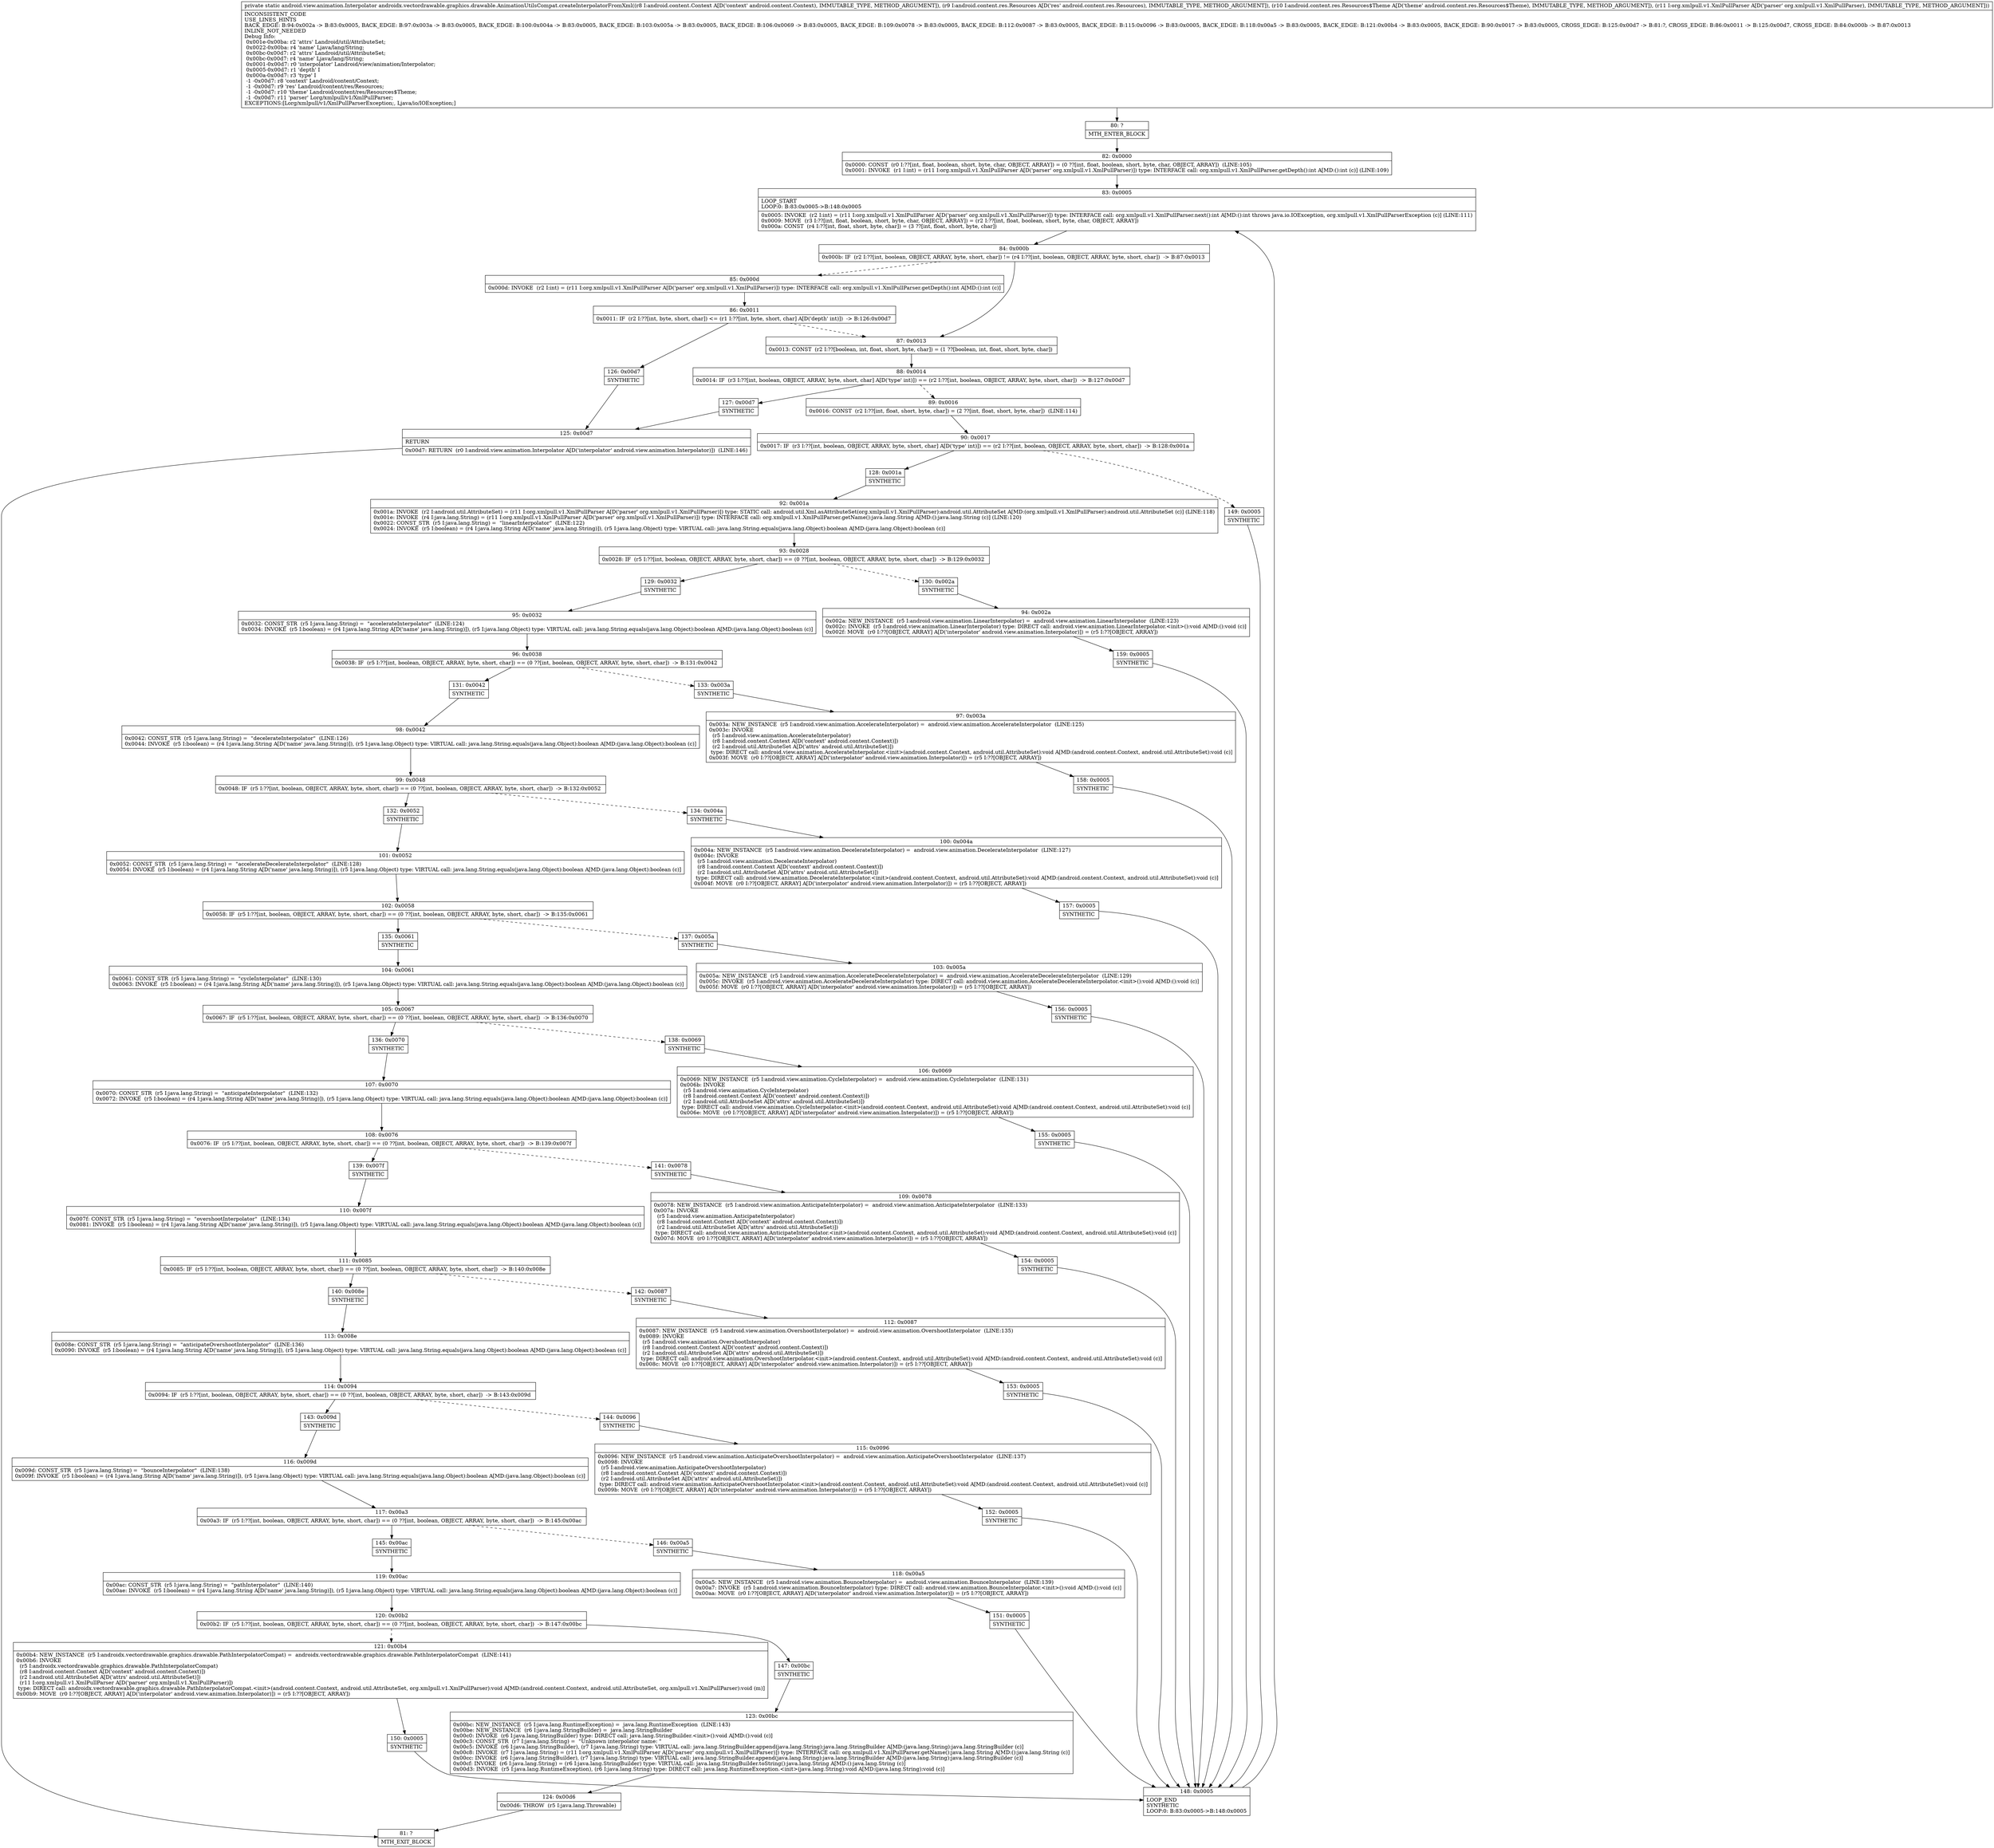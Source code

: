 digraph "CFG forandroidx.vectordrawable.graphics.drawable.AnimationUtilsCompat.createInterpolatorFromXml(Landroid\/content\/Context;Landroid\/content\/res\/Resources;Landroid\/content\/res\/Resources$Theme;Lorg\/xmlpull\/v1\/XmlPullParser;)Landroid\/view\/animation\/Interpolator;" {
Node_80 [shape=record,label="{80\:\ ?|MTH_ENTER_BLOCK\l}"];
Node_82 [shape=record,label="{82\:\ 0x0000|0x0000: CONST  (r0 I:??[int, float, boolean, short, byte, char, OBJECT, ARRAY]) = (0 ??[int, float, boolean, short, byte, char, OBJECT, ARRAY])  (LINE:105)\l0x0001: INVOKE  (r1 I:int) = (r11 I:org.xmlpull.v1.XmlPullParser A[D('parser' org.xmlpull.v1.XmlPullParser)]) type: INTERFACE call: org.xmlpull.v1.XmlPullParser.getDepth():int A[MD:():int (c)] (LINE:109)\l}"];
Node_83 [shape=record,label="{83\:\ 0x0005|LOOP_START\lLOOP:0: B:83:0x0005\-\>B:148:0x0005\l|0x0005: INVOKE  (r2 I:int) = (r11 I:org.xmlpull.v1.XmlPullParser A[D('parser' org.xmlpull.v1.XmlPullParser)]) type: INTERFACE call: org.xmlpull.v1.XmlPullParser.next():int A[MD:():int throws java.io.IOException, org.xmlpull.v1.XmlPullParserException (c)] (LINE:111)\l0x0009: MOVE  (r3 I:??[int, float, boolean, short, byte, char, OBJECT, ARRAY]) = (r2 I:??[int, float, boolean, short, byte, char, OBJECT, ARRAY]) \l0x000a: CONST  (r4 I:??[int, float, short, byte, char]) = (3 ??[int, float, short, byte, char]) \l}"];
Node_84 [shape=record,label="{84\:\ 0x000b|0x000b: IF  (r2 I:??[int, boolean, OBJECT, ARRAY, byte, short, char]) != (r4 I:??[int, boolean, OBJECT, ARRAY, byte, short, char])  \-\> B:87:0x0013 \l}"];
Node_85 [shape=record,label="{85\:\ 0x000d|0x000d: INVOKE  (r2 I:int) = (r11 I:org.xmlpull.v1.XmlPullParser A[D('parser' org.xmlpull.v1.XmlPullParser)]) type: INTERFACE call: org.xmlpull.v1.XmlPullParser.getDepth():int A[MD:():int (c)]\l}"];
Node_86 [shape=record,label="{86\:\ 0x0011|0x0011: IF  (r2 I:??[int, byte, short, char]) \<= (r1 I:??[int, byte, short, char] A[D('depth' int)])  \-\> B:126:0x00d7 \l}"];
Node_126 [shape=record,label="{126\:\ 0x00d7|SYNTHETIC\l}"];
Node_125 [shape=record,label="{125\:\ 0x00d7|RETURN\l|0x00d7: RETURN  (r0 I:android.view.animation.Interpolator A[D('interpolator' android.view.animation.Interpolator)])  (LINE:146)\l}"];
Node_81 [shape=record,label="{81\:\ ?|MTH_EXIT_BLOCK\l}"];
Node_87 [shape=record,label="{87\:\ 0x0013|0x0013: CONST  (r2 I:??[boolean, int, float, short, byte, char]) = (1 ??[boolean, int, float, short, byte, char]) \l}"];
Node_88 [shape=record,label="{88\:\ 0x0014|0x0014: IF  (r3 I:??[int, boolean, OBJECT, ARRAY, byte, short, char] A[D('type' int)]) == (r2 I:??[int, boolean, OBJECT, ARRAY, byte, short, char])  \-\> B:127:0x00d7 \l}"];
Node_89 [shape=record,label="{89\:\ 0x0016|0x0016: CONST  (r2 I:??[int, float, short, byte, char]) = (2 ??[int, float, short, byte, char])  (LINE:114)\l}"];
Node_90 [shape=record,label="{90\:\ 0x0017|0x0017: IF  (r3 I:??[int, boolean, OBJECT, ARRAY, byte, short, char] A[D('type' int)]) == (r2 I:??[int, boolean, OBJECT, ARRAY, byte, short, char])  \-\> B:128:0x001a \l}"];
Node_128 [shape=record,label="{128\:\ 0x001a|SYNTHETIC\l}"];
Node_92 [shape=record,label="{92\:\ 0x001a|0x001a: INVOKE  (r2 I:android.util.AttributeSet) = (r11 I:org.xmlpull.v1.XmlPullParser A[D('parser' org.xmlpull.v1.XmlPullParser)]) type: STATIC call: android.util.Xml.asAttributeSet(org.xmlpull.v1.XmlPullParser):android.util.AttributeSet A[MD:(org.xmlpull.v1.XmlPullParser):android.util.AttributeSet (c)] (LINE:118)\l0x001e: INVOKE  (r4 I:java.lang.String) = (r11 I:org.xmlpull.v1.XmlPullParser A[D('parser' org.xmlpull.v1.XmlPullParser)]) type: INTERFACE call: org.xmlpull.v1.XmlPullParser.getName():java.lang.String A[MD:():java.lang.String (c)] (LINE:120)\l0x0022: CONST_STR  (r5 I:java.lang.String) =  \"linearInterpolator\"  (LINE:122)\l0x0024: INVOKE  (r5 I:boolean) = (r4 I:java.lang.String A[D('name' java.lang.String)]), (r5 I:java.lang.Object) type: VIRTUAL call: java.lang.String.equals(java.lang.Object):boolean A[MD:(java.lang.Object):boolean (c)]\l}"];
Node_93 [shape=record,label="{93\:\ 0x0028|0x0028: IF  (r5 I:??[int, boolean, OBJECT, ARRAY, byte, short, char]) == (0 ??[int, boolean, OBJECT, ARRAY, byte, short, char])  \-\> B:129:0x0032 \l}"];
Node_129 [shape=record,label="{129\:\ 0x0032|SYNTHETIC\l}"];
Node_95 [shape=record,label="{95\:\ 0x0032|0x0032: CONST_STR  (r5 I:java.lang.String) =  \"accelerateInterpolator\"  (LINE:124)\l0x0034: INVOKE  (r5 I:boolean) = (r4 I:java.lang.String A[D('name' java.lang.String)]), (r5 I:java.lang.Object) type: VIRTUAL call: java.lang.String.equals(java.lang.Object):boolean A[MD:(java.lang.Object):boolean (c)]\l}"];
Node_96 [shape=record,label="{96\:\ 0x0038|0x0038: IF  (r5 I:??[int, boolean, OBJECT, ARRAY, byte, short, char]) == (0 ??[int, boolean, OBJECT, ARRAY, byte, short, char])  \-\> B:131:0x0042 \l}"];
Node_131 [shape=record,label="{131\:\ 0x0042|SYNTHETIC\l}"];
Node_98 [shape=record,label="{98\:\ 0x0042|0x0042: CONST_STR  (r5 I:java.lang.String) =  \"decelerateInterpolator\"  (LINE:126)\l0x0044: INVOKE  (r5 I:boolean) = (r4 I:java.lang.String A[D('name' java.lang.String)]), (r5 I:java.lang.Object) type: VIRTUAL call: java.lang.String.equals(java.lang.Object):boolean A[MD:(java.lang.Object):boolean (c)]\l}"];
Node_99 [shape=record,label="{99\:\ 0x0048|0x0048: IF  (r5 I:??[int, boolean, OBJECT, ARRAY, byte, short, char]) == (0 ??[int, boolean, OBJECT, ARRAY, byte, short, char])  \-\> B:132:0x0052 \l}"];
Node_132 [shape=record,label="{132\:\ 0x0052|SYNTHETIC\l}"];
Node_101 [shape=record,label="{101\:\ 0x0052|0x0052: CONST_STR  (r5 I:java.lang.String) =  \"accelerateDecelerateInterpolator\"  (LINE:128)\l0x0054: INVOKE  (r5 I:boolean) = (r4 I:java.lang.String A[D('name' java.lang.String)]), (r5 I:java.lang.Object) type: VIRTUAL call: java.lang.String.equals(java.lang.Object):boolean A[MD:(java.lang.Object):boolean (c)]\l}"];
Node_102 [shape=record,label="{102\:\ 0x0058|0x0058: IF  (r5 I:??[int, boolean, OBJECT, ARRAY, byte, short, char]) == (0 ??[int, boolean, OBJECT, ARRAY, byte, short, char])  \-\> B:135:0x0061 \l}"];
Node_135 [shape=record,label="{135\:\ 0x0061|SYNTHETIC\l}"];
Node_104 [shape=record,label="{104\:\ 0x0061|0x0061: CONST_STR  (r5 I:java.lang.String) =  \"cycleInterpolator\"  (LINE:130)\l0x0063: INVOKE  (r5 I:boolean) = (r4 I:java.lang.String A[D('name' java.lang.String)]), (r5 I:java.lang.Object) type: VIRTUAL call: java.lang.String.equals(java.lang.Object):boolean A[MD:(java.lang.Object):boolean (c)]\l}"];
Node_105 [shape=record,label="{105\:\ 0x0067|0x0067: IF  (r5 I:??[int, boolean, OBJECT, ARRAY, byte, short, char]) == (0 ??[int, boolean, OBJECT, ARRAY, byte, short, char])  \-\> B:136:0x0070 \l}"];
Node_136 [shape=record,label="{136\:\ 0x0070|SYNTHETIC\l}"];
Node_107 [shape=record,label="{107\:\ 0x0070|0x0070: CONST_STR  (r5 I:java.lang.String) =  \"anticipateInterpolator\"  (LINE:132)\l0x0072: INVOKE  (r5 I:boolean) = (r4 I:java.lang.String A[D('name' java.lang.String)]), (r5 I:java.lang.Object) type: VIRTUAL call: java.lang.String.equals(java.lang.Object):boolean A[MD:(java.lang.Object):boolean (c)]\l}"];
Node_108 [shape=record,label="{108\:\ 0x0076|0x0076: IF  (r5 I:??[int, boolean, OBJECT, ARRAY, byte, short, char]) == (0 ??[int, boolean, OBJECT, ARRAY, byte, short, char])  \-\> B:139:0x007f \l}"];
Node_139 [shape=record,label="{139\:\ 0x007f|SYNTHETIC\l}"];
Node_110 [shape=record,label="{110\:\ 0x007f|0x007f: CONST_STR  (r5 I:java.lang.String) =  \"overshootInterpolator\"  (LINE:134)\l0x0081: INVOKE  (r5 I:boolean) = (r4 I:java.lang.String A[D('name' java.lang.String)]), (r5 I:java.lang.Object) type: VIRTUAL call: java.lang.String.equals(java.lang.Object):boolean A[MD:(java.lang.Object):boolean (c)]\l}"];
Node_111 [shape=record,label="{111\:\ 0x0085|0x0085: IF  (r5 I:??[int, boolean, OBJECT, ARRAY, byte, short, char]) == (0 ??[int, boolean, OBJECT, ARRAY, byte, short, char])  \-\> B:140:0x008e \l}"];
Node_140 [shape=record,label="{140\:\ 0x008e|SYNTHETIC\l}"];
Node_113 [shape=record,label="{113\:\ 0x008e|0x008e: CONST_STR  (r5 I:java.lang.String) =  \"anticipateOvershootInterpolator\"  (LINE:136)\l0x0090: INVOKE  (r5 I:boolean) = (r4 I:java.lang.String A[D('name' java.lang.String)]), (r5 I:java.lang.Object) type: VIRTUAL call: java.lang.String.equals(java.lang.Object):boolean A[MD:(java.lang.Object):boolean (c)]\l}"];
Node_114 [shape=record,label="{114\:\ 0x0094|0x0094: IF  (r5 I:??[int, boolean, OBJECT, ARRAY, byte, short, char]) == (0 ??[int, boolean, OBJECT, ARRAY, byte, short, char])  \-\> B:143:0x009d \l}"];
Node_143 [shape=record,label="{143\:\ 0x009d|SYNTHETIC\l}"];
Node_116 [shape=record,label="{116\:\ 0x009d|0x009d: CONST_STR  (r5 I:java.lang.String) =  \"bounceInterpolator\"  (LINE:138)\l0x009f: INVOKE  (r5 I:boolean) = (r4 I:java.lang.String A[D('name' java.lang.String)]), (r5 I:java.lang.Object) type: VIRTUAL call: java.lang.String.equals(java.lang.Object):boolean A[MD:(java.lang.Object):boolean (c)]\l}"];
Node_117 [shape=record,label="{117\:\ 0x00a3|0x00a3: IF  (r5 I:??[int, boolean, OBJECT, ARRAY, byte, short, char]) == (0 ??[int, boolean, OBJECT, ARRAY, byte, short, char])  \-\> B:145:0x00ac \l}"];
Node_145 [shape=record,label="{145\:\ 0x00ac|SYNTHETIC\l}"];
Node_119 [shape=record,label="{119\:\ 0x00ac|0x00ac: CONST_STR  (r5 I:java.lang.String) =  \"pathInterpolator\"  (LINE:140)\l0x00ae: INVOKE  (r5 I:boolean) = (r4 I:java.lang.String A[D('name' java.lang.String)]), (r5 I:java.lang.Object) type: VIRTUAL call: java.lang.String.equals(java.lang.Object):boolean A[MD:(java.lang.Object):boolean (c)]\l}"];
Node_120 [shape=record,label="{120\:\ 0x00b2|0x00b2: IF  (r5 I:??[int, boolean, OBJECT, ARRAY, byte, short, char]) == (0 ??[int, boolean, OBJECT, ARRAY, byte, short, char])  \-\> B:147:0x00bc \l}"];
Node_121 [shape=record,label="{121\:\ 0x00b4|0x00b4: NEW_INSTANCE  (r5 I:androidx.vectordrawable.graphics.drawable.PathInterpolatorCompat) =  androidx.vectordrawable.graphics.drawable.PathInterpolatorCompat  (LINE:141)\l0x00b6: INVOKE  \l  (r5 I:androidx.vectordrawable.graphics.drawable.PathInterpolatorCompat)\l  (r8 I:android.content.Context A[D('context' android.content.Context)])\l  (r2 I:android.util.AttributeSet A[D('attrs' android.util.AttributeSet)])\l  (r11 I:org.xmlpull.v1.XmlPullParser A[D('parser' org.xmlpull.v1.XmlPullParser)])\l type: DIRECT call: androidx.vectordrawable.graphics.drawable.PathInterpolatorCompat.\<init\>(android.content.Context, android.util.AttributeSet, org.xmlpull.v1.XmlPullParser):void A[MD:(android.content.Context, android.util.AttributeSet, org.xmlpull.v1.XmlPullParser):void (m)]\l0x00b9: MOVE  (r0 I:??[OBJECT, ARRAY] A[D('interpolator' android.view.animation.Interpolator)]) = (r5 I:??[OBJECT, ARRAY]) \l}"];
Node_150 [shape=record,label="{150\:\ 0x0005|SYNTHETIC\l}"];
Node_148 [shape=record,label="{148\:\ 0x0005|LOOP_END\lSYNTHETIC\lLOOP:0: B:83:0x0005\-\>B:148:0x0005\l}"];
Node_147 [shape=record,label="{147\:\ 0x00bc|SYNTHETIC\l}"];
Node_123 [shape=record,label="{123\:\ 0x00bc|0x00bc: NEW_INSTANCE  (r5 I:java.lang.RuntimeException) =  java.lang.RuntimeException  (LINE:143)\l0x00be: NEW_INSTANCE  (r6 I:java.lang.StringBuilder) =  java.lang.StringBuilder \l0x00c0: INVOKE  (r6 I:java.lang.StringBuilder) type: DIRECT call: java.lang.StringBuilder.\<init\>():void A[MD:():void (c)]\l0x00c3: CONST_STR  (r7 I:java.lang.String) =  \"Unknown interpolator name: \" \l0x00c5: INVOKE  (r6 I:java.lang.StringBuilder), (r7 I:java.lang.String) type: VIRTUAL call: java.lang.StringBuilder.append(java.lang.String):java.lang.StringBuilder A[MD:(java.lang.String):java.lang.StringBuilder (c)]\l0x00c8: INVOKE  (r7 I:java.lang.String) = (r11 I:org.xmlpull.v1.XmlPullParser A[D('parser' org.xmlpull.v1.XmlPullParser)]) type: INTERFACE call: org.xmlpull.v1.XmlPullParser.getName():java.lang.String A[MD:():java.lang.String (c)]\l0x00cc: INVOKE  (r6 I:java.lang.StringBuilder), (r7 I:java.lang.String) type: VIRTUAL call: java.lang.StringBuilder.append(java.lang.String):java.lang.StringBuilder A[MD:(java.lang.String):java.lang.StringBuilder (c)]\l0x00cf: INVOKE  (r6 I:java.lang.String) = (r6 I:java.lang.StringBuilder) type: VIRTUAL call: java.lang.StringBuilder.toString():java.lang.String A[MD:():java.lang.String (c)]\l0x00d3: INVOKE  (r5 I:java.lang.RuntimeException), (r6 I:java.lang.String) type: DIRECT call: java.lang.RuntimeException.\<init\>(java.lang.String):void A[MD:(java.lang.String):void (c)]\l}"];
Node_124 [shape=record,label="{124\:\ 0x00d6|0x00d6: THROW  (r5 I:java.lang.Throwable) \l}"];
Node_146 [shape=record,label="{146\:\ 0x00a5|SYNTHETIC\l}"];
Node_118 [shape=record,label="{118\:\ 0x00a5|0x00a5: NEW_INSTANCE  (r5 I:android.view.animation.BounceInterpolator) =  android.view.animation.BounceInterpolator  (LINE:139)\l0x00a7: INVOKE  (r5 I:android.view.animation.BounceInterpolator) type: DIRECT call: android.view.animation.BounceInterpolator.\<init\>():void A[MD:():void (c)]\l0x00aa: MOVE  (r0 I:??[OBJECT, ARRAY] A[D('interpolator' android.view.animation.Interpolator)]) = (r5 I:??[OBJECT, ARRAY]) \l}"];
Node_151 [shape=record,label="{151\:\ 0x0005|SYNTHETIC\l}"];
Node_144 [shape=record,label="{144\:\ 0x0096|SYNTHETIC\l}"];
Node_115 [shape=record,label="{115\:\ 0x0096|0x0096: NEW_INSTANCE  (r5 I:android.view.animation.AnticipateOvershootInterpolator) =  android.view.animation.AnticipateOvershootInterpolator  (LINE:137)\l0x0098: INVOKE  \l  (r5 I:android.view.animation.AnticipateOvershootInterpolator)\l  (r8 I:android.content.Context A[D('context' android.content.Context)])\l  (r2 I:android.util.AttributeSet A[D('attrs' android.util.AttributeSet)])\l type: DIRECT call: android.view.animation.AnticipateOvershootInterpolator.\<init\>(android.content.Context, android.util.AttributeSet):void A[MD:(android.content.Context, android.util.AttributeSet):void (c)]\l0x009b: MOVE  (r0 I:??[OBJECT, ARRAY] A[D('interpolator' android.view.animation.Interpolator)]) = (r5 I:??[OBJECT, ARRAY]) \l}"];
Node_152 [shape=record,label="{152\:\ 0x0005|SYNTHETIC\l}"];
Node_142 [shape=record,label="{142\:\ 0x0087|SYNTHETIC\l}"];
Node_112 [shape=record,label="{112\:\ 0x0087|0x0087: NEW_INSTANCE  (r5 I:android.view.animation.OvershootInterpolator) =  android.view.animation.OvershootInterpolator  (LINE:135)\l0x0089: INVOKE  \l  (r5 I:android.view.animation.OvershootInterpolator)\l  (r8 I:android.content.Context A[D('context' android.content.Context)])\l  (r2 I:android.util.AttributeSet A[D('attrs' android.util.AttributeSet)])\l type: DIRECT call: android.view.animation.OvershootInterpolator.\<init\>(android.content.Context, android.util.AttributeSet):void A[MD:(android.content.Context, android.util.AttributeSet):void (c)]\l0x008c: MOVE  (r0 I:??[OBJECT, ARRAY] A[D('interpolator' android.view.animation.Interpolator)]) = (r5 I:??[OBJECT, ARRAY]) \l}"];
Node_153 [shape=record,label="{153\:\ 0x0005|SYNTHETIC\l}"];
Node_141 [shape=record,label="{141\:\ 0x0078|SYNTHETIC\l}"];
Node_109 [shape=record,label="{109\:\ 0x0078|0x0078: NEW_INSTANCE  (r5 I:android.view.animation.AnticipateInterpolator) =  android.view.animation.AnticipateInterpolator  (LINE:133)\l0x007a: INVOKE  \l  (r5 I:android.view.animation.AnticipateInterpolator)\l  (r8 I:android.content.Context A[D('context' android.content.Context)])\l  (r2 I:android.util.AttributeSet A[D('attrs' android.util.AttributeSet)])\l type: DIRECT call: android.view.animation.AnticipateInterpolator.\<init\>(android.content.Context, android.util.AttributeSet):void A[MD:(android.content.Context, android.util.AttributeSet):void (c)]\l0x007d: MOVE  (r0 I:??[OBJECT, ARRAY] A[D('interpolator' android.view.animation.Interpolator)]) = (r5 I:??[OBJECT, ARRAY]) \l}"];
Node_154 [shape=record,label="{154\:\ 0x0005|SYNTHETIC\l}"];
Node_138 [shape=record,label="{138\:\ 0x0069|SYNTHETIC\l}"];
Node_106 [shape=record,label="{106\:\ 0x0069|0x0069: NEW_INSTANCE  (r5 I:android.view.animation.CycleInterpolator) =  android.view.animation.CycleInterpolator  (LINE:131)\l0x006b: INVOKE  \l  (r5 I:android.view.animation.CycleInterpolator)\l  (r8 I:android.content.Context A[D('context' android.content.Context)])\l  (r2 I:android.util.AttributeSet A[D('attrs' android.util.AttributeSet)])\l type: DIRECT call: android.view.animation.CycleInterpolator.\<init\>(android.content.Context, android.util.AttributeSet):void A[MD:(android.content.Context, android.util.AttributeSet):void (c)]\l0x006e: MOVE  (r0 I:??[OBJECT, ARRAY] A[D('interpolator' android.view.animation.Interpolator)]) = (r5 I:??[OBJECT, ARRAY]) \l}"];
Node_155 [shape=record,label="{155\:\ 0x0005|SYNTHETIC\l}"];
Node_137 [shape=record,label="{137\:\ 0x005a|SYNTHETIC\l}"];
Node_103 [shape=record,label="{103\:\ 0x005a|0x005a: NEW_INSTANCE  (r5 I:android.view.animation.AccelerateDecelerateInterpolator) =  android.view.animation.AccelerateDecelerateInterpolator  (LINE:129)\l0x005c: INVOKE  (r5 I:android.view.animation.AccelerateDecelerateInterpolator) type: DIRECT call: android.view.animation.AccelerateDecelerateInterpolator.\<init\>():void A[MD:():void (c)]\l0x005f: MOVE  (r0 I:??[OBJECT, ARRAY] A[D('interpolator' android.view.animation.Interpolator)]) = (r5 I:??[OBJECT, ARRAY]) \l}"];
Node_156 [shape=record,label="{156\:\ 0x0005|SYNTHETIC\l}"];
Node_134 [shape=record,label="{134\:\ 0x004a|SYNTHETIC\l}"];
Node_100 [shape=record,label="{100\:\ 0x004a|0x004a: NEW_INSTANCE  (r5 I:android.view.animation.DecelerateInterpolator) =  android.view.animation.DecelerateInterpolator  (LINE:127)\l0x004c: INVOKE  \l  (r5 I:android.view.animation.DecelerateInterpolator)\l  (r8 I:android.content.Context A[D('context' android.content.Context)])\l  (r2 I:android.util.AttributeSet A[D('attrs' android.util.AttributeSet)])\l type: DIRECT call: android.view.animation.DecelerateInterpolator.\<init\>(android.content.Context, android.util.AttributeSet):void A[MD:(android.content.Context, android.util.AttributeSet):void (c)]\l0x004f: MOVE  (r0 I:??[OBJECT, ARRAY] A[D('interpolator' android.view.animation.Interpolator)]) = (r5 I:??[OBJECT, ARRAY]) \l}"];
Node_157 [shape=record,label="{157\:\ 0x0005|SYNTHETIC\l}"];
Node_133 [shape=record,label="{133\:\ 0x003a|SYNTHETIC\l}"];
Node_97 [shape=record,label="{97\:\ 0x003a|0x003a: NEW_INSTANCE  (r5 I:android.view.animation.AccelerateInterpolator) =  android.view.animation.AccelerateInterpolator  (LINE:125)\l0x003c: INVOKE  \l  (r5 I:android.view.animation.AccelerateInterpolator)\l  (r8 I:android.content.Context A[D('context' android.content.Context)])\l  (r2 I:android.util.AttributeSet A[D('attrs' android.util.AttributeSet)])\l type: DIRECT call: android.view.animation.AccelerateInterpolator.\<init\>(android.content.Context, android.util.AttributeSet):void A[MD:(android.content.Context, android.util.AttributeSet):void (c)]\l0x003f: MOVE  (r0 I:??[OBJECT, ARRAY] A[D('interpolator' android.view.animation.Interpolator)]) = (r5 I:??[OBJECT, ARRAY]) \l}"];
Node_158 [shape=record,label="{158\:\ 0x0005|SYNTHETIC\l}"];
Node_130 [shape=record,label="{130\:\ 0x002a|SYNTHETIC\l}"];
Node_94 [shape=record,label="{94\:\ 0x002a|0x002a: NEW_INSTANCE  (r5 I:android.view.animation.LinearInterpolator) =  android.view.animation.LinearInterpolator  (LINE:123)\l0x002c: INVOKE  (r5 I:android.view.animation.LinearInterpolator) type: DIRECT call: android.view.animation.LinearInterpolator.\<init\>():void A[MD:():void (c)]\l0x002f: MOVE  (r0 I:??[OBJECT, ARRAY] A[D('interpolator' android.view.animation.Interpolator)]) = (r5 I:??[OBJECT, ARRAY]) \l}"];
Node_159 [shape=record,label="{159\:\ 0x0005|SYNTHETIC\l}"];
Node_149 [shape=record,label="{149\:\ 0x0005|SYNTHETIC\l}"];
Node_127 [shape=record,label="{127\:\ 0x00d7|SYNTHETIC\l}"];
MethodNode[shape=record,label="{private static android.view.animation.Interpolator androidx.vectordrawable.graphics.drawable.AnimationUtilsCompat.createInterpolatorFromXml((r8 I:android.content.Context A[D('context' android.content.Context), IMMUTABLE_TYPE, METHOD_ARGUMENT]), (r9 I:android.content.res.Resources A[D('res' android.content.res.Resources), IMMUTABLE_TYPE, METHOD_ARGUMENT]), (r10 I:android.content.res.Resources$Theme A[D('theme' android.content.res.Resources$Theme), IMMUTABLE_TYPE, METHOD_ARGUMENT]), (r11 I:org.xmlpull.v1.XmlPullParser A[D('parser' org.xmlpull.v1.XmlPullParser), IMMUTABLE_TYPE, METHOD_ARGUMENT]))  | INCONSISTENT_CODE\lUSE_LINES_HINTS\lBACK_EDGE: B:94:0x002a \-\> B:83:0x0005, BACK_EDGE: B:97:0x003a \-\> B:83:0x0005, BACK_EDGE: B:100:0x004a \-\> B:83:0x0005, BACK_EDGE: B:103:0x005a \-\> B:83:0x0005, BACK_EDGE: B:106:0x0069 \-\> B:83:0x0005, BACK_EDGE: B:109:0x0078 \-\> B:83:0x0005, BACK_EDGE: B:112:0x0087 \-\> B:83:0x0005, BACK_EDGE: B:115:0x0096 \-\> B:83:0x0005, BACK_EDGE: B:118:0x00a5 \-\> B:83:0x0005, BACK_EDGE: B:121:0x00b4 \-\> B:83:0x0005, BACK_EDGE: B:90:0x0017 \-\> B:83:0x0005, CROSS_EDGE: B:125:0x00d7 \-\> B:81:?, CROSS_EDGE: B:86:0x0011 \-\> B:125:0x00d7, CROSS_EDGE: B:84:0x000b \-\> B:87:0x0013\lINLINE_NOT_NEEDED\lDebug Info:\l  0x001e\-0x00ba: r2 'attrs' Landroid\/util\/AttributeSet;\l  0x0022\-0x00ba: r4 'name' Ljava\/lang\/String;\l  0x00bc\-0x00d7: r2 'attrs' Landroid\/util\/AttributeSet;\l  0x00bc\-0x00d7: r4 'name' Ljava\/lang\/String;\l  0x0001\-0x00d7: r0 'interpolator' Landroid\/view\/animation\/Interpolator;\l  0x0005\-0x00d7: r1 'depth' I\l  0x000a\-0x00d7: r3 'type' I\l  \-1 \-0x00d7: r8 'context' Landroid\/content\/Context;\l  \-1 \-0x00d7: r9 'res' Landroid\/content\/res\/Resources;\l  \-1 \-0x00d7: r10 'theme' Landroid\/content\/res\/Resources$Theme;\l  \-1 \-0x00d7: r11 'parser' Lorg\/xmlpull\/v1\/XmlPullParser;\lEXCEPTIONS:[Lorg\/xmlpull\/v1\/XmlPullParserException;, Ljava\/io\/IOException;]\l}"];
MethodNode -> Node_80;Node_80 -> Node_82;
Node_82 -> Node_83;
Node_83 -> Node_84;
Node_84 -> Node_85[style=dashed];
Node_84 -> Node_87;
Node_85 -> Node_86;
Node_86 -> Node_87[style=dashed];
Node_86 -> Node_126;
Node_126 -> Node_125;
Node_125 -> Node_81;
Node_87 -> Node_88;
Node_88 -> Node_89[style=dashed];
Node_88 -> Node_127;
Node_89 -> Node_90;
Node_90 -> Node_128;
Node_90 -> Node_149[style=dashed];
Node_128 -> Node_92;
Node_92 -> Node_93;
Node_93 -> Node_129;
Node_93 -> Node_130[style=dashed];
Node_129 -> Node_95;
Node_95 -> Node_96;
Node_96 -> Node_131;
Node_96 -> Node_133[style=dashed];
Node_131 -> Node_98;
Node_98 -> Node_99;
Node_99 -> Node_132;
Node_99 -> Node_134[style=dashed];
Node_132 -> Node_101;
Node_101 -> Node_102;
Node_102 -> Node_135;
Node_102 -> Node_137[style=dashed];
Node_135 -> Node_104;
Node_104 -> Node_105;
Node_105 -> Node_136;
Node_105 -> Node_138[style=dashed];
Node_136 -> Node_107;
Node_107 -> Node_108;
Node_108 -> Node_139;
Node_108 -> Node_141[style=dashed];
Node_139 -> Node_110;
Node_110 -> Node_111;
Node_111 -> Node_140;
Node_111 -> Node_142[style=dashed];
Node_140 -> Node_113;
Node_113 -> Node_114;
Node_114 -> Node_143;
Node_114 -> Node_144[style=dashed];
Node_143 -> Node_116;
Node_116 -> Node_117;
Node_117 -> Node_145;
Node_117 -> Node_146[style=dashed];
Node_145 -> Node_119;
Node_119 -> Node_120;
Node_120 -> Node_121[style=dashed];
Node_120 -> Node_147;
Node_121 -> Node_150;
Node_150 -> Node_148;
Node_148 -> Node_83;
Node_147 -> Node_123;
Node_123 -> Node_124;
Node_124 -> Node_81;
Node_146 -> Node_118;
Node_118 -> Node_151;
Node_151 -> Node_148;
Node_144 -> Node_115;
Node_115 -> Node_152;
Node_152 -> Node_148;
Node_142 -> Node_112;
Node_112 -> Node_153;
Node_153 -> Node_148;
Node_141 -> Node_109;
Node_109 -> Node_154;
Node_154 -> Node_148;
Node_138 -> Node_106;
Node_106 -> Node_155;
Node_155 -> Node_148;
Node_137 -> Node_103;
Node_103 -> Node_156;
Node_156 -> Node_148;
Node_134 -> Node_100;
Node_100 -> Node_157;
Node_157 -> Node_148;
Node_133 -> Node_97;
Node_97 -> Node_158;
Node_158 -> Node_148;
Node_130 -> Node_94;
Node_94 -> Node_159;
Node_159 -> Node_148;
Node_149 -> Node_148;
Node_127 -> Node_125;
}

